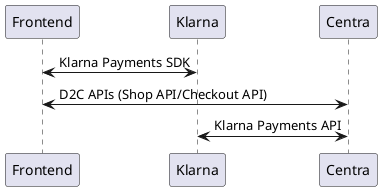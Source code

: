 @startuml

participant Frontend
participant Klarna
participant Centra
Frontend <-> Klarna: Klarna Payments SDK
Frontend <-> Centra: D2C APIs (Shop API/Checkout API)
Centra <-> Klarna: Klarna Payments API

@enduml
